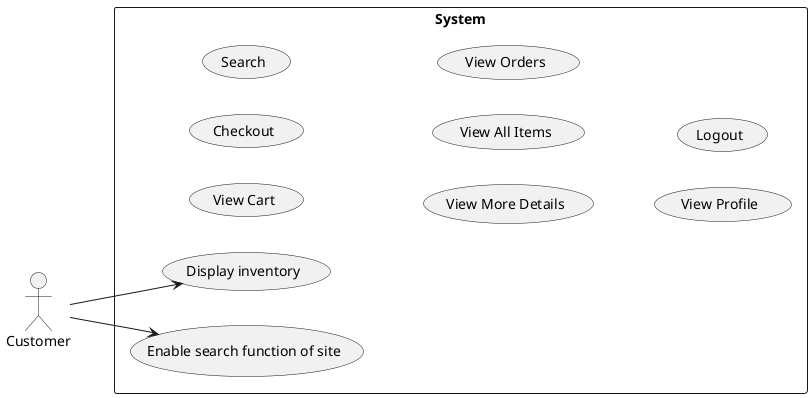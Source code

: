 @startuml customer
left to right direction
actor Customer
rectangle "System" as system {
  (Display inventory)
  (Enable search function of site)
  (View Cart)
  (Checkout)
  (Search)
  (View More Details)
  (View All Items)
  (View Orders)
  (View Profile)
  (Logout)
}
Customer --> (Display inventory)
Customer --> (Enable search function of site)
@enduml
